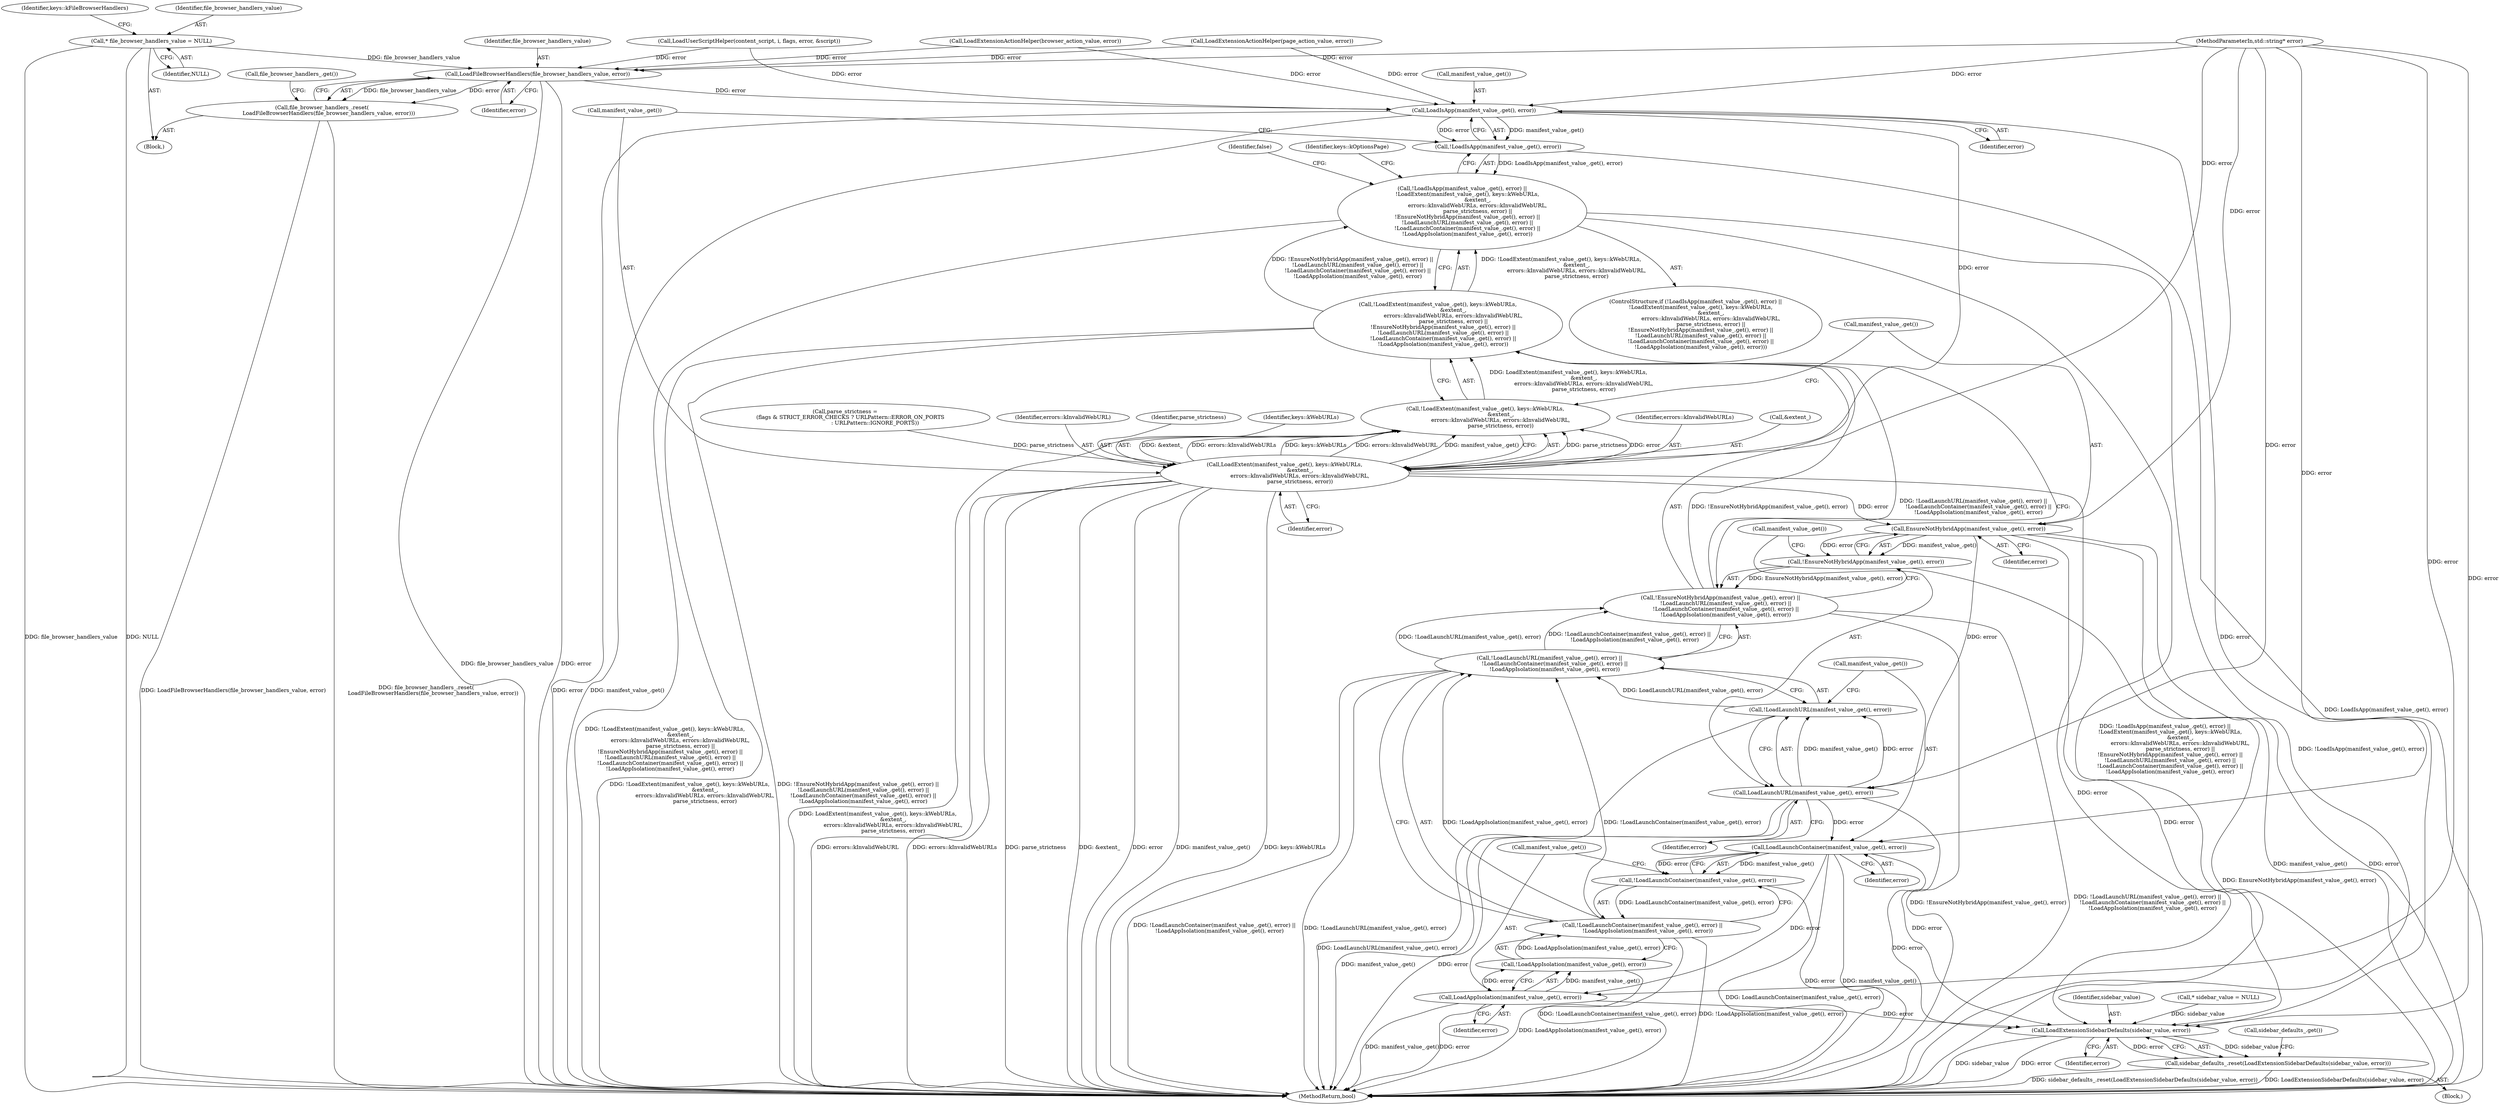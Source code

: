 digraph "0_Chrome_c63f2b7fe4fe2977f858a8e36d5f48db17eff2e7_30@pointer" {
"1001221" [label="(Call,* file_browser_handlers_value = NULL)"];
"1001238" [label="(Call,LoadFileBrowserHandlers(file_browser_handlers_value, error))"];
"1001237" [label="(Call,file_browser_handlers_.reset(\n        LoadFileBrowserHandlers(file_browser_handlers_value, error)))"];
"1001249" [label="(Call,LoadIsApp(manifest_value_.get(), error))"];
"1001248" [label="(Call,!LoadIsApp(manifest_value_.get(), error))"];
"1001247" [label="(Call,!LoadIsApp(manifest_value_.get(), error) ||\n      !LoadExtent(manifest_value_.get(), keys::kWebURLs,\n                  &extent_,\n                  errors::kInvalidWebURLs, errors::kInvalidWebURL,\n                  parse_strictness, error) ||\n      !EnsureNotHybridApp(manifest_value_.get(), error) ||\n      !LoadLaunchURL(manifest_value_.get(), error) ||\n      !LoadLaunchContainer(manifest_value_.get(), error) ||\n      !LoadAppIsolation(manifest_value_.get(), error))"];
"1001254" [label="(Call,LoadExtent(manifest_value_.get(), keys::kWebURLs,\n                  &extent_,\n                  errors::kInvalidWebURLs, errors::kInvalidWebURL,\n                  parse_strictness, error))"];
"1001253" [label="(Call,!LoadExtent(manifest_value_.get(), keys::kWebURLs,\n                  &extent_,\n                  errors::kInvalidWebURLs, errors::kInvalidWebURL,\n                  parse_strictness, error))"];
"1001252" [label="(Call,!LoadExtent(manifest_value_.get(), keys::kWebURLs,\n                  &extent_,\n                  errors::kInvalidWebURLs, errors::kInvalidWebURL,\n                  parse_strictness, error) ||\n      !EnsureNotHybridApp(manifest_value_.get(), error) ||\n      !LoadLaunchURL(manifest_value_.get(), error) ||\n      !LoadLaunchContainer(manifest_value_.get(), error) ||\n      !LoadAppIsolation(manifest_value_.get(), error))"];
"1001265" [label="(Call,EnsureNotHybridApp(manifest_value_.get(), error))"];
"1001264" [label="(Call,!EnsureNotHybridApp(manifest_value_.get(), error))"];
"1001263" [label="(Call,!EnsureNotHybridApp(manifest_value_.get(), error) ||\n      !LoadLaunchURL(manifest_value_.get(), error) ||\n      !LoadLaunchContainer(manifest_value_.get(), error) ||\n      !LoadAppIsolation(manifest_value_.get(), error))"];
"1001270" [label="(Call,LoadLaunchURL(manifest_value_.get(), error))"];
"1001269" [label="(Call,!LoadLaunchURL(manifest_value_.get(), error))"];
"1001268" [label="(Call,!LoadLaunchURL(manifest_value_.get(), error) ||\n      !LoadLaunchContainer(manifest_value_.get(), error) ||\n      !LoadAppIsolation(manifest_value_.get(), error))"];
"1001275" [label="(Call,LoadLaunchContainer(manifest_value_.get(), error))"];
"1001274" [label="(Call,!LoadLaunchContainer(manifest_value_.get(), error))"];
"1001273" [label="(Call,!LoadLaunchContainer(manifest_value_.get(), error) ||\n      !LoadAppIsolation(manifest_value_.get(), error))"];
"1001279" [label="(Call,LoadAppIsolation(manifest_value_.get(), error))"];
"1001278" [label="(Call,!LoadAppIsolation(manifest_value_.get(), error))"];
"1002141" [label="(Call,LoadExtensionSidebarDefaults(sidebar_value, error))"];
"1002140" [label="(Call,sidebar_defaults_.reset(LoadExtensionSidebarDefaults(sidebar_value, error)))"];
"1002146" [label="(Call,sidebar_defaults_.get())"];
"1001267" [label="(Identifier,error)"];
"1001284" [label="(Identifier,false)"];
"1001238" [label="(Call,LoadFileBrowserHandlers(file_browser_handlers_value, error))"];
"1001269" [label="(Call,!LoadLaunchURL(manifest_value_.get(), error))"];
"1001248" [label="(Call,!LoadIsApp(manifest_value_.get(), error))"];
"1002142" [label="(Identifier,sidebar_value)"];
"1001219" [label="(Block,)"];
"1001247" [label="(Call,!LoadIsApp(manifest_value_.get(), error) ||\n      !LoadExtent(manifest_value_.get(), keys::kWebURLs,\n                  &extent_,\n                  errors::kInvalidWebURLs, errors::kInvalidWebURL,\n                  parse_strictness, error) ||\n      !EnsureNotHybridApp(manifest_value_.get(), error) ||\n      !LoadLaunchURL(manifest_value_.get(), error) ||\n      !LoadLaunchContainer(manifest_value_.get(), error) ||\n      !LoadAppIsolation(manifest_value_.get(), error))"];
"1001259" [label="(Identifier,errors::kInvalidWebURLs)"];
"1001240" [label="(Identifier,error)"];
"1001270" [label="(Call,LoadLaunchURL(manifest_value_.get(), error))"];
"1001257" [label="(Call,&extent_)"];
"1001255" [label="(Call,manifest_value_.get())"];
"1001254" [label="(Call,LoadExtent(manifest_value_.get(), keys::kWebURLs,\n                  &extent_,\n                  errors::kInvalidWebURLs, errors::kInvalidWebURL,\n                  parse_strictness, error))"];
"1001265" [label="(Call,EnsureNotHybridApp(manifest_value_.get(), error))"];
"1001243" [label="(Call,file_browser_handlers_.get())"];
"1001075" [label="(Call,LoadUserScriptHelper(content_script, i, flags, error, &script))"];
"1001266" [label="(Call,manifest_value_.get())"];
"1002113" [label="(Call,* sidebar_value = NULL)"];
"1001252" [label="(Call,!LoadExtent(manifest_value_.get(), keys::kWebURLs,\n                  &extent_,\n                  errors::kInvalidWebURLs, errors::kInvalidWebURL,\n                  parse_strictness, error) ||\n      !EnsureNotHybridApp(manifest_value_.get(), error) ||\n      !LoadLaunchURL(manifest_value_.get(), error) ||\n      !LoadLaunchContainer(manifest_value_.get(), error) ||\n      !LoadAppIsolation(manifest_value_.get(), error))"];
"1001263" [label="(Call,!EnsureNotHybridApp(manifest_value_.get(), error) ||\n      !LoadLaunchURL(manifest_value_.get(), error) ||\n      !LoadLaunchContainer(manifest_value_.get(), error) ||\n      !LoadAppIsolation(manifest_value_.get(), error))"];
"1001273" [label="(Call,!LoadLaunchContainer(manifest_value_.get(), error) ||\n      !LoadAppIsolation(manifest_value_.get(), error))"];
"1001268" [label="(Call,!LoadLaunchURL(manifest_value_.get(), error) ||\n      !LoadLaunchContainer(manifest_value_.get(), error) ||\n      !LoadAppIsolation(manifest_value_.get(), error))"];
"1001208" [label="(Call,LoadExtensionActionHelper(browser_action_value, error))"];
"1001274" [label="(Call,!LoadLaunchContainer(manifest_value_.get(), error))"];
"1001249" [label="(Call,LoadIsApp(manifest_value_.get(), error))"];
"1001276" [label="(Call,manifest_value_.get())"];
"1000110" [label="(MethodParameterIn,std::string* error)"];
"1001221" [label="(Call,* file_browser_handlers_value = NULL)"];
"1001279" [label="(Call,LoadAppIsolation(manifest_value_.get(), error))"];
"1001251" [label="(Identifier,error)"];
"1001280" [label="(Call,manifest_value_.get())"];
"1001178" [label="(Call,LoadExtensionActionHelper(page_action_value, error))"];
"1000113" [label="(Call,parse_strictness =\n      (flags & STRICT_ERROR_CHECKS ? URLPattern::ERROR_ON_PORTS\n                                   : URLPattern::IGNORE_PORTS))"];
"1001272" [label="(Identifier,error)"];
"1001281" [label="(Identifier,error)"];
"1001237" [label="(Call,file_browser_handlers_.reset(\n        LoadFileBrowserHandlers(file_browser_handlers_value, error)))"];
"1001246" [label="(ControlStructure,if (!LoadIsApp(manifest_value_.get(), error) ||\n      !LoadExtent(manifest_value_.get(), keys::kWebURLs,\n                  &extent_,\n                  errors::kInvalidWebURLs, errors::kInvalidWebURL,\n                  parse_strictness, error) ||\n      !EnsureNotHybridApp(manifest_value_.get(), error) ||\n      !LoadLaunchURL(manifest_value_.get(), error) ||\n      !LoadLaunchContainer(manifest_value_.get(), error) ||\n      !LoadAppIsolation(manifest_value_.get(), error)))"];
"1001260" [label="(Identifier,errors::kInvalidWebURL)"];
"1001271" [label="(Call,manifest_value_.get())"];
"1002140" [label="(Call,sidebar_defaults_.reset(LoadExtensionSidebarDefaults(sidebar_value, error)))"];
"1002143" [label="(Identifier,error)"];
"1001275" [label="(Call,LoadLaunchContainer(manifest_value_.get(), error))"];
"1001261" [label="(Identifier,parse_strictness)"];
"1001262" [label="(Identifier,error)"];
"1001227" [label="(Identifier,keys::kFileBrowserHandlers)"];
"1001256" [label="(Identifier,keys::kWebURLs)"];
"1002111" [label="(Block,)"];
"1002448" [label="(MethodReturn,bool)"];
"1001239" [label="(Identifier,file_browser_handlers_value)"];
"1001277" [label="(Identifier,error)"];
"1001223" [label="(Identifier,NULL)"];
"1001278" [label="(Call,!LoadAppIsolation(manifest_value_.get(), error))"];
"1001222" [label="(Identifier,file_browser_handlers_value)"];
"1002141" [label="(Call,LoadExtensionSidebarDefaults(sidebar_value, error))"];
"1001264" [label="(Call,!EnsureNotHybridApp(manifest_value_.get(), error))"];
"1001287" [label="(Identifier,keys::kOptionsPage)"];
"1001253" [label="(Call,!LoadExtent(manifest_value_.get(), keys::kWebURLs,\n                  &extent_,\n                  errors::kInvalidWebURLs, errors::kInvalidWebURL,\n                  parse_strictness, error))"];
"1001250" [label="(Call,manifest_value_.get())"];
"1001221" -> "1001219"  [label="AST: "];
"1001221" -> "1001223"  [label="CFG: "];
"1001222" -> "1001221"  [label="AST: "];
"1001223" -> "1001221"  [label="AST: "];
"1001227" -> "1001221"  [label="CFG: "];
"1001221" -> "1002448"  [label="DDG: NULL"];
"1001221" -> "1002448"  [label="DDG: file_browser_handlers_value"];
"1001221" -> "1001238"  [label="DDG: file_browser_handlers_value"];
"1001238" -> "1001237"  [label="AST: "];
"1001238" -> "1001240"  [label="CFG: "];
"1001239" -> "1001238"  [label="AST: "];
"1001240" -> "1001238"  [label="AST: "];
"1001237" -> "1001238"  [label="CFG: "];
"1001238" -> "1002448"  [label="DDG: file_browser_handlers_value"];
"1001238" -> "1002448"  [label="DDG: error"];
"1001238" -> "1001237"  [label="DDG: file_browser_handlers_value"];
"1001238" -> "1001237"  [label="DDG: error"];
"1001178" -> "1001238"  [label="DDG: error"];
"1001075" -> "1001238"  [label="DDG: error"];
"1001208" -> "1001238"  [label="DDG: error"];
"1000110" -> "1001238"  [label="DDG: error"];
"1001238" -> "1001249"  [label="DDG: error"];
"1001237" -> "1001219"  [label="AST: "];
"1001243" -> "1001237"  [label="CFG: "];
"1001237" -> "1002448"  [label="DDG: LoadFileBrowserHandlers(file_browser_handlers_value, error)"];
"1001237" -> "1002448"  [label="DDG: file_browser_handlers_.reset(\n        LoadFileBrowserHandlers(file_browser_handlers_value, error))"];
"1001249" -> "1001248"  [label="AST: "];
"1001249" -> "1001251"  [label="CFG: "];
"1001250" -> "1001249"  [label="AST: "];
"1001251" -> "1001249"  [label="AST: "];
"1001248" -> "1001249"  [label="CFG: "];
"1001249" -> "1002448"  [label="DDG: error"];
"1001249" -> "1002448"  [label="DDG: manifest_value_.get()"];
"1001249" -> "1001248"  [label="DDG: manifest_value_.get()"];
"1001249" -> "1001248"  [label="DDG: error"];
"1001178" -> "1001249"  [label="DDG: error"];
"1001075" -> "1001249"  [label="DDG: error"];
"1001208" -> "1001249"  [label="DDG: error"];
"1000110" -> "1001249"  [label="DDG: error"];
"1001249" -> "1001254"  [label="DDG: error"];
"1001249" -> "1002141"  [label="DDG: error"];
"1001248" -> "1001247"  [label="AST: "];
"1001255" -> "1001248"  [label="CFG: "];
"1001247" -> "1001248"  [label="CFG: "];
"1001248" -> "1002448"  [label="DDG: LoadIsApp(manifest_value_.get(), error)"];
"1001248" -> "1001247"  [label="DDG: LoadIsApp(manifest_value_.get(), error)"];
"1001247" -> "1001246"  [label="AST: "];
"1001247" -> "1001252"  [label="CFG: "];
"1001252" -> "1001247"  [label="AST: "];
"1001284" -> "1001247"  [label="CFG: "];
"1001287" -> "1001247"  [label="CFG: "];
"1001247" -> "1002448"  [label="DDG: !LoadIsApp(manifest_value_.get(), error) ||\n      !LoadExtent(manifest_value_.get(), keys::kWebURLs,\n                  &extent_,\n                  errors::kInvalidWebURLs, errors::kInvalidWebURL,\n                  parse_strictness, error) ||\n      !EnsureNotHybridApp(manifest_value_.get(), error) ||\n      !LoadLaunchURL(manifest_value_.get(), error) ||\n      !LoadLaunchContainer(manifest_value_.get(), error) ||\n      !LoadAppIsolation(manifest_value_.get(), error)"];
"1001247" -> "1002448"  [label="DDG: !LoadIsApp(manifest_value_.get(), error)"];
"1001247" -> "1002448"  [label="DDG: !LoadExtent(manifest_value_.get(), keys::kWebURLs,\n                  &extent_,\n                  errors::kInvalidWebURLs, errors::kInvalidWebURL,\n                  parse_strictness, error) ||\n      !EnsureNotHybridApp(manifest_value_.get(), error) ||\n      !LoadLaunchURL(manifest_value_.get(), error) ||\n      !LoadLaunchContainer(manifest_value_.get(), error) ||\n      !LoadAppIsolation(manifest_value_.get(), error)"];
"1001252" -> "1001247"  [label="DDG: !LoadExtent(manifest_value_.get(), keys::kWebURLs,\n                  &extent_,\n                  errors::kInvalidWebURLs, errors::kInvalidWebURL,\n                  parse_strictness, error)"];
"1001252" -> "1001247"  [label="DDG: !EnsureNotHybridApp(manifest_value_.get(), error) ||\n      !LoadLaunchURL(manifest_value_.get(), error) ||\n      !LoadLaunchContainer(manifest_value_.get(), error) ||\n      !LoadAppIsolation(manifest_value_.get(), error)"];
"1001254" -> "1001253"  [label="AST: "];
"1001254" -> "1001262"  [label="CFG: "];
"1001255" -> "1001254"  [label="AST: "];
"1001256" -> "1001254"  [label="AST: "];
"1001257" -> "1001254"  [label="AST: "];
"1001259" -> "1001254"  [label="AST: "];
"1001260" -> "1001254"  [label="AST: "];
"1001261" -> "1001254"  [label="AST: "];
"1001262" -> "1001254"  [label="AST: "];
"1001253" -> "1001254"  [label="CFG: "];
"1001254" -> "1002448"  [label="DDG: &extent_"];
"1001254" -> "1002448"  [label="DDG: error"];
"1001254" -> "1002448"  [label="DDG: manifest_value_.get()"];
"1001254" -> "1002448"  [label="DDG: keys::kWebURLs"];
"1001254" -> "1002448"  [label="DDG: errors::kInvalidWebURL"];
"1001254" -> "1002448"  [label="DDG: errors::kInvalidWebURLs"];
"1001254" -> "1002448"  [label="DDG: parse_strictness"];
"1001254" -> "1001253"  [label="DDG: parse_strictness"];
"1001254" -> "1001253"  [label="DDG: error"];
"1001254" -> "1001253"  [label="DDG: &extent_"];
"1001254" -> "1001253"  [label="DDG: errors::kInvalidWebURLs"];
"1001254" -> "1001253"  [label="DDG: keys::kWebURLs"];
"1001254" -> "1001253"  [label="DDG: errors::kInvalidWebURL"];
"1001254" -> "1001253"  [label="DDG: manifest_value_.get()"];
"1000113" -> "1001254"  [label="DDG: parse_strictness"];
"1000110" -> "1001254"  [label="DDG: error"];
"1001254" -> "1001265"  [label="DDG: error"];
"1001254" -> "1002141"  [label="DDG: error"];
"1001253" -> "1001252"  [label="AST: "];
"1001266" -> "1001253"  [label="CFG: "];
"1001252" -> "1001253"  [label="CFG: "];
"1001253" -> "1002448"  [label="DDG: LoadExtent(manifest_value_.get(), keys::kWebURLs,\n                  &extent_,\n                  errors::kInvalidWebURLs, errors::kInvalidWebURL,\n                  parse_strictness, error)"];
"1001253" -> "1001252"  [label="DDG: LoadExtent(manifest_value_.get(), keys::kWebURLs,\n                  &extent_,\n                  errors::kInvalidWebURLs, errors::kInvalidWebURL,\n                  parse_strictness, error)"];
"1001252" -> "1001263"  [label="CFG: "];
"1001263" -> "1001252"  [label="AST: "];
"1001252" -> "1002448"  [label="DDG: !LoadExtent(manifest_value_.get(), keys::kWebURLs,\n                  &extent_,\n                  errors::kInvalidWebURLs, errors::kInvalidWebURL,\n                  parse_strictness, error)"];
"1001252" -> "1002448"  [label="DDG: !EnsureNotHybridApp(manifest_value_.get(), error) ||\n      !LoadLaunchURL(manifest_value_.get(), error) ||\n      !LoadLaunchContainer(manifest_value_.get(), error) ||\n      !LoadAppIsolation(manifest_value_.get(), error)"];
"1001263" -> "1001252"  [label="DDG: !EnsureNotHybridApp(manifest_value_.get(), error)"];
"1001263" -> "1001252"  [label="DDG: !LoadLaunchURL(manifest_value_.get(), error) ||\n      !LoadLaunchContainer(manifest_value_.get(), error) ||\n      !LoadAppIsolation(manifest_value_.get(), error)"];
"1001265" -> "1001264"  [label="AST: "];
"1001265" -> "1001267"  [label="CFG: "];
"1001266" -> "1001265"  [label="AST: "];
"1001267" -> "1001265"  [label="AST: "];
"1001264" -> "1001265"  [label="CFG: "];
"1001265" -> "1002448"  [label="DDG: manifest_value_.get()"];
"1001265" -> "1002448"  [label="DDG: error"];
"1001265" -> "1001264"  [label="DDG: manifest_value_.get()"];
"1001265" -> "1001264"  [label="DDG: error"];
"1000110" -> "1001265"  [label="DDG: error"];
"1001265" -> "1001270"  [label="DDG: error"];
"1001265" -> "1002141"  [label="DDG: error"];
"1001264" -> "1001263"  [label="AST: "];
"1001271" -> "1001264"  [label="CFG: "];
"1001263" -> "1001264"  [label="CFG: "];
"1001264" -> "1002448"  [label="DDG: EnsureNotHybridApp(manifest_value_.get(), error)"];
"1001264" -> "1001263"  [label="DDG: EnsureNotHybridApp(manifest_value_.get(), error)"];
"1001263" -> "1001268"  [label="CFG: "];
"1001268" -> "1001263"  [label="AST: "];
"1001263" -> "1002448"  [label="DDG: !LoadLaunchURL(manifest_value_.get(), error) ||\n      !LoadLaunchContainer(manifest_value_.get(), error) ||\n      !LoadAppIsolation(manifest_value_.get(), error)"];
"1001263" -> "1002448"  [label="DDG: !EnsureNotHybridApp(manifest_value_.get(), error)"];
"1001268" -> "1001263"  [label="DDG: !LoadLaunchURL(manifest_value_.get(), error)"];
"1001268" -> "1001263"  [label="DDG: !LoadLaunchContainer(manifest_value_.get(), error) ||\n      !LoadAppIsolation(manifest_value_.get(), error)"];
"1001270" -> "1001269"  [label="AST: "];
"1001270" -> "1001272"  [label="CFG: "];
"1001271" -> "1001270"  [label="AST: "];
"1001272" -> "1001270"  [label="AST: "];
"1001269" -> "1001270"  [label="CFG: "];
"1001270" -> "1002448"  [label="DDG: manifest_value_.get()"];
"1001270" -> "1002448"  [label="DDG: error"];
"1001270" -> "1001269"  [label="DDG: manifest_value_.get()"];
"1001270" -> "1001269"  [label="DDG: error"];
"1000110" -> "1001270"  [label="DDG: error"];
"1001270" -> "1001275"  [label="DDG: error"];
"1001270" -> "1002141"  [label="DDG: error"];
"1001269" -> "1001268"  [label="AST: "];
"1001276" -> "1001269"  [label="CFG: "];
"1001268" -> "1001269"  [label="CFG: "];
"1001269" -> "1002448"  [label="DDG: LoadLaunchURL(manifest_value_.get(), error)"];
"1001269" -> "1001268"  [label="DDG: LoadLaunchURL(manifest_value_.get(), error)"];
"1001268" -> "1001273"  [label="CFG: "];
"1001273" -> "1001268"  [label="AST: "];
"1001268" -> "1002448"  [label="DDG: !LoadLaunchContainer(manifest_value_.get(), error) ||\n      !LoadAppIsolation(manifest_value_.get(), error)"];
"1001268" -> "1002448"  [label="DDG: !LoadLaunchURL(manifest_value_.get(), error)"];
"1001273" -> "1001268"  [label="DDG: !LoadLaunchContainer(manifest_value_.get(), error)"];
"1001273" -> "1001268"  [label="DDG: !LoadAppIsolation(manifest_value_.get(), error)"];
"1001275" -> "1001274"  [label="AST: "];
"1001275" -> "1001277"  [label="CFG: "];
"1001276" -> "1001275"  [label="AST: "];
"1001277" -> "1001275"  [label="AST: "];
"1001274" -> "1001275"  [label="CFG: "];
"1001275" -> "1002448"  [label="DDG: error"];
"1001275" -> "1002448"  [label="DDG: manifest_value_.get()"];
"1001275" -> "1001274"  [label="DDG: manifest_value_.get()"];
"1001275" -> "1001274"  [label="DDG: error"];
"1000110" -> "1001275"  [label="DDG: error"];
"1001275" -> "1001279"  [label="DDG: error"];
"1001275" -> "1002141"  [label="DDG: error"];
"1001274" -> "1001273"  [label="AST: "];
"1001280" -> "1001274"  [label="CFG: "];
"1001273" -> "1001274"  [label="CFG: "];
"1001274" -> "1002448"  [label="DDG: LoadLaunchContainer(manifest_value_.get(), error)"];
"1001274" -> "1001273"  [label="DDG: LoadLaunchContainer(manifest_value_.get(), error)"];
"1001273" -> "1001278"  [label="CFG: "];
"1001278" -> "1001273"  [label="AST: "];
"1001273" -> "1002448"  [label="DDG: !LoadAppIsolation(manifest_value_.get(), error)"];
"1001273" -> "1002448"  [label="DDG: !LoadLaunchContainer(manifest_value_.get(), error)"];
"1001278" -> "1001273"  [label="DDG: LoadAppIsolation(manifest_value_.get(), error)"];
"1001279" -> "1001278"  [label="AST: "];
"1001279" -> "1001281"  [label="CFG: "];
"1001280" -> "1001279"  [label="AST: "];
"1001281" -> "1001279"  [label="AST: "];
"1001278" -> "1001279"  [label="CFG: "];
"1001279" -> "1002448"  [label="DDG: manifest_value_.get()"];
"1001279" -> "1002448"  [label="DDG: error"];
"1001279" -> "1001278"  [label="DDG: manifest_value_.get()"];
"1001279" -> "1001278"  [label="DDG: error"];
"1000110" -> "1001279"  [label="DDG: error"];
"1001279" -> "1002141"  [label="DDG: error"];
"1001278" -> "1002448"  [label="DDG: LoadAppIsolation(manifest_value_.get(), error)"];
"1002141" -> "1002140"  [label="AST: "];
"1002141" -> "1002143"  [label="CFG: "];
"1002142" -> "1002141"  [label="AST: "];
"1002143" -> "1002141"  [label="AST: "];
"1002140" -> "1002141"  [label="CFG: "];
"1002141" -> "1002448"  [label="DDG: sidebar_value"];
"1002141" -> "1002448"  [label="DDG: error"];
"1002141" -> "1002140"  [label="DDG: sidebar_value"];
"1002141" -> "1002140"  [label="DDG: error"];
"1002113" -> "1002141"  [label="DDG: sidebar_value"];
"1000110" -> "1002141"  [label="DDG: error"];
"1002140" -> "1002111"  [label="AST: "];
"1002146" -> "1002140"  [label="CFG: "];
"1002140" -> "1002448"  [label="DDG: sidebar_defaults_.reset(LoadExtensionSidebarDefaults(sidebar_value, error))"];
"1002140" -> "1002448"  [label="DDG: LoadExtensionSidebarDefaults(sidebar_value, error)"];
}
